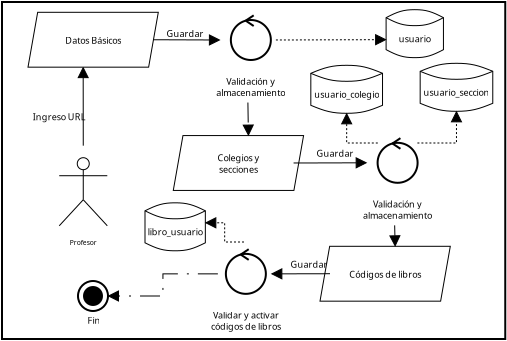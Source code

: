 <?xml version="1.0" encoding="UTF-8"?>
<dia:diagram xmlns:dia="http://www.lysator.liu.se/~alla/dia/">
  <dia:layer name="Fondo" visible="true" active="true">
    <dia:group>
      <dia:object type="Standard - Box" version="0" id="O0">
        <dia:attribute name="obj_pos">
          <dia:point val="0.475,0.312"/>
        </dia:attribute>
        <dia:attribute name="obj_bb">
          <dia:rectangle val="0.425,0.262;25.688,17.212"/>
        </dia:attribute>
        <dia:attribute name="elem_corner">
          <dia:point val="0.475,0.312"/>
        </dia:attribute>
        <dia:attribute name="elem_width">
          <dia:real val="25.163"/>
        </dia:attribute>
        <dia:attribute name="elem_height">
          <dia:real val="16.85"/>
        </dia:attribute>
        <dia:attribute name="show_background">
          <dia:boolean val="true"/>
        </dia:attribute>
      </dia:object>
      <dia:group>
        <dia:object type="UML - Actor" version="0" id="O1">
          <dia:attribute name="obj_pos">
            <dia:point val="4.538,10.011"/>
          </dia:attribute>
          <dia:attribute name="obj_bb">
            <dia:rectangle val="3.238,7.446;5.838,12.576"/>
          </dia:attribute>
          <dia:attribute name="meta">
            <dia:composite type="dict"/>
          </dia:attribute>
          <dia:attribute name="elem_corner">
            <dia:point val="3.288,7.496"/>
          </dia:attribute>
          <dia:attribute name="elem_width">
            <dia:real val="2.5"/>
          </dia:attribute>
          <dia:attribute name="elem_height">
            <dia:real val="5.03"/>
          </dia:attribute>
          <dia:attribute name="line_width">
            <dia:real val="0.05"/>
          </dia:attribute>
          <dia:attribute name="line_colour">
            <dia:color val="#000000"/>
          </dia:attribute>
          <dia:attribute name="fill_colour">
            <dia:color val="#ffffff"/>
          </dia:attribute>
          <dia:attribute name="text">
            <dia:composite type="text">
              <dia:attribute name="string">
                <dia:string>#Profesor#</dia:string>
              </dia:attribute>
              <dia:attribute name="font">
                <dia:font family="sans" style="0" name="Helvetica"/>
              </dia:attribute>
              <dia:attribute name="height">
                <dia:real val="0.423"/>
              </dia:attribute>
              <dia:attribute name="pos">
                <dia:point val="4.538,12.44"/>
              </dia:attribute>
              <dia:attribute name="color">
                <dia:color val="#000000"/>
              </dia:attribute>
              <dia:attribute name="alignment">
                <dia:enum val="1"/>
              </dia:attribute>
            </dia:composite>
          </dia:attribute>
        </dia:object>
        <dia:object type="UML - Classicon" version="0" id="O2">
          <dia:attribute name="obj_pos">
            <dia:point val="12.77,2.212"/>
          </dia:attribute>
          <dia:attribute name="obj_bb">
            <dia:rectangle val="11.013,0.812;14.528,5.34"/>
          </dia:attribute>
          <dia:attribute name="meta">
            <dia:composite type="dict"/>
          </dia:attribute>
          <dia:attribute name="elem_corner">
            <dia:point val="11.013,0.812"/>
          </dia:attribute>
          <dia:attribute name="elem_width">
            <dia:real val="3.515"/>
          </dia:attribute>
          <dia:attribute name="elem_height">
            <dia:real val="4.529"/>
          </dia:attribute>
          <dia:attribute name="line_colour">
            <dia:color val="#000000"/>
          </dia:attribute>
          <dia:attribute name="fill_colour">
            <dia:color val="#ffffff"/>
          </dia:attribute>
          <dia:attribute name="stereotype">
            <dia:enum val="0"/>
          </dia:attribute>
          <dia:attribute name="type">
            <dia:enum val="0"/>
          </dia:attribute>
          <dia:attribute name="is_object">
            <dia:boolean val="false"/>
          </dia:attribute>
          <dia:attribute name="text">
            <dia:composite type="text">
              <dia:attribute name="string">
                <dia:string>#Validación y
almacenamiento#</dia:string>
              </dia:attribute>
              <dia:attribute name="font">
                <dia:font family="sans" style="0" name="Helvetica"/>
              </dia:attribute>
              <dia:attribute name="height">
                <dia:real val="0.564"/>
              </dia:attribute>
              <dia:attribute name="pos">
                <dia:point val="12.77,4.414"/>
              </dia:attribute>
              <dia:attribute name="color">
                <dia:color val="#000000"/>
              </dia:attribute>
              <dia:attribute name="alignment">
                <dia:enum val="1"/>
              </dia:attribute>
            </dia:composite>
          </dia:attribute>
        </dia:object>
        <dia:object type="Flowchart - Parallelogram" version="0" id="O3">
          <dia:attribute name="obj_pos">
            <dia:point val="9.039,6.99"/>
          </dia:attribute>
          <dia:attribute name="obj_bb">
            <dia:rectangle val="9.014,6.965;15.579,9.758"/>
          </dia:attribute>
          <dia:attribute name="elem_corner">
            <dia:point val="9.039,6.99"/>
          </dia:attribute>
          <dia:attribute name="elem_width">
            <dia:real val="6.515"/>
          </dia:attribute>
          <dia:attribute name="elem_height">
            <dia:real val="2.743"/>
          </dia:attribute>
          <dia:attribute name="border_width">
            <dia:real val="0.05"/>
          </dia:attribute>
          <dia:attribute name="show_background">
            <dia:boolean val="true"/>
          </dia:attribute>
          <dia:attribute name="shear_angle">
            <dia:real val="80"/>
          </dia:attribute>
          <dia:attribute name="padding">
            <dia:real val="0.5"/>
          </dia:attribute>
          <dia:attribute name="text">
            <dia:composite type="text">
              <dia:attribute name="string">
                <dia:string>#Colegios y
secciones#</dia:string>
              </dia:attribute>
              <dia:attribute name="font">
                <dia:font family="sans" style="0" name="Helvetica"/>
              </dia:attribute>
              <dia:attribute name="height">
                <dia:real val="0.564"/>
              </dia:attribute>
              <dia:attribute name="pos">
                <dia:point val="12.296,8.25"/>
              </dia:attribute>
              <dia:attribute name="color">
                <dia:color val="#000000"/>
              </dia:attribute>
              <dia:attribute name="alignment">
                <dia:enum val="1"/>
              </dia:attribute>
            </dia:composite>
          </dia:attribute>
        </dia:object>
        <dia:object type="Standard - Text" version="1" id="O4">
          <dia:attribute name="obj_pos">
            <dia:point val="7.146,6.012"/>
          </dia:attribute>
          <dia:attribute name="obj_bb">
            <dia:rectangle val="7.146,5.372;7.146,6.144"/>
          </dia:attribute>
          <dia:attribute name="text">
            <dia:composite type="text">
              <dia:attribute name="string">
                <dia:string>##</dia:string>
              </dia:attribute>
              <dia:attribute name="font">
                <dia:font family="sans" style="0" name="Helvetica"/>
              </dia:attribute>
              <dia:attribute name="height">
                <dia:real val="0.8"/>
              </dia:attribute>
              <dia:attribute name="pos">
                <dia:point val="7.146,6.012"/>
              </dia:attribute>
              <dia:attribute name="color">
                <dia:color val="#000000"/>
              </dia:attribute>
              <dia:attribute name="alignment">
                <dia:enum val="0"/>
              </dia:attribute>
            </dia:composite>
          </dia:attribute>
          <dia:attribute name="valign">
            <dia:enum val="3"/>
          </dia:attribute>
        </dia:object>
        <dia:object type="Standard - Line" version="0" id="O5">
          <dia:attribute name="obj_pos">
            <dia:point val="4.538,7.496"/>
          </dia:attribute>
          <dia:attribute name="obj_bb">
            <dia:rectangle val="4.244,3.514;4.825,7.521"/>
          </dia:attribute>
          <dia:attribute name="conn_endpoints">
            <dia:point val="4.538,7.496"/>
            <dia:point val="4.534,3.57"/>
          </dia:attribute>
          <dia:attribute name="numcp">
            <dia:int val="1"/>
          </dia:attribute>
          <dia:attribute name="line_width">
            <dia:real val="0.05"/>
          </dia:attribute>
          <dia:attribute name="end_arrow">
            <dia:enum val="3"/>
          </dia:attribute>
          <dia:attribute name="end_arrow_length">
            <dia:real val="0.5"/>
          </dia:attribute>
          <dia:attribute name="end_arrow_width">
            <dia:real val="0.5"/>
          </dia:attribute>
          <dia:connections>
            <dia:connection handle="0" to="O1" connection="1"/>
            <dia:connection handle="1" to="O13" connection="13"/>
          </dia:connections>
        </dia:object>
        <dia:object type="Standard - Text" version="1" id="O6">
          <dia:attribute name="obj_pos">
            <dia:point val="2.013,6.228"/>
          </dia:attribute>
          <dia:attribute name="obj_bb">
            <dia:rectangle val="2.013,5.776;4.478,6.321"/>
          </dia:attribute>
          <dia:attribute name="text">
            <dia:composite type="text">
              <dia:attribute name="string">
                <dia:string>#Ingreso URL#</dia:string>
              </dia:attribute>
              <dia:attribute name="font">
                <dia:font family="sans" style="0" name="Helvetica"/>
              </dia:attribute>
              <dia:attribute name="height">
                <dia:real val="0.564"/>
              </dia:attribute>
              <dia:attribute name="pos">
                <dia:point val="2.013,6.228"/>
              </dia:attribute>
              <dia:attribute name="color">
                <dia:color val="#000000"/>
              </dia:attribute>
              <dia:attribute name="alignment">
                <dia:enum val="0"/>
              </dia:attribute>
            </dia:composite>
          </dia:attribute>
          <dia:attribute name="valign">
            <dia:enum val="3"/>
          </dia:attribute>
        </dia:object>
        <dia:object type="Standard - Text" version="1" id="O7">
          <dia:attribute name="obj_pos">
            <dia:point val="8.696,2.057"/>
          </dia:attribute>
          <dia:attribute name="obj_bb">
            <dia:rectangle val="8.696,1.605;10.301,2.15"/>
          </dia:attribute>
          <dia:attribute name="text">
            <dia:composite type="text">
              <dia:attribute name="string">
                <dia:string>#Guardar#</dia:string>
              </dia:attribute>
              <dia:attribute name="font">
                <dia:font family="sans" style="0" name="Helvetica"/>
              </dia:attribute>
              <dia:attribute name="height">
                <dia:real val="0.564"/>
              </dia:attribute>
              <dia:attribute name="pos">
                <dia:point val="8.696,2.057"/>
              </dia:attribute>
              <dia:attribute name="color">
                <dia:color val="#000000"/>
              </dia:attribute>
              <dia:attribute name="alignment">
                <dia:enum val="0"/>
              </dia:attribute>
            </dia:composite>
          </dia:attribute>
          <dia:attribute name="valign">
            <dia:enum val="3"/>
          </dia:attribute>
        </dia:object>
        <dia:object type="Flowchart - Magnetic Disk" version="1" id="O8">
          <dia:attribute name="obj_pos">
            <dia:point val="19.68,0.695"/>
          </dia:attribute>
          <dia:attribute name="obj_bb">
            <dia:rectangle val="19.655,0.67;22.571,3.12"/>
          </dia:attribute>
          <dia:attribute name="meta">
            <dia:composite type="dict"/>
          </dia:attribute>
          <dia:attribute name="elem_corner">
            <dia:point val="19.68,0.695"/>
          </dia:attribute>
          <dia:attribute name="elem_width">
            <dia:real val="2.867"/>
          </dia:attribute>
          <dia:attribute name="elem_height">
            <dia:real val="2.4"/>
          </dia:attribute>
          <dia:attribute name="line_width">
            <dia:real val="0.05"/>
          </dia:attribute>
          <dia:attribute name="line_colour">
            <dia:color val="#000000"/>
          </dia:attribute>
          <dia:attribute name="fill_colour">
            <dia:color val="#ffffff"/>
          </dia:attribute>
          <dia:attribute name="show_background">
            <dia:boolean val="true"/>
          </dia:attribute>
          <dia:attribute name="line_style">
            <dia:enum val="0"/>
            <dia:real val="1"/>
          </dia:attribute>
          <dia:attribute name="padding">
            <dia:real val="0.1"/>
          </dia:attribute>
          <dia:attribute name="text">
            <dia:composite type="text">
              <dia:attribute name="string">
                <dia:string>#usuario#</dia:string>
              </dia:attribute>
              <dia:attribute name="font">
                <dia:font family="sans" style="0" name="Helvetica"/>
              </dia:attribute>
              <dia:attribute name="height">
                <dia:real val="0.564"/>
              </dia:attribute>
              <dia:attribute name="pos">
                <dia:point val="21.113,2.271"/>
              </dia:attribute>
              <dia:attribute name="color">
                <dia:color val="#000000"/>
              </dia:attribute>
              <dia:attribute name="alignment">
                <dia:enum val="1"/>
              </dia:attribute>
            </dia:composite>
          </dia:attribute>
          <dia:attribute name="flip_horizontal">
            <dia:boolean val="false"/>
          </dia:attribute>
          <dia:attribute name="flip_vertical">
            <dia:boolean val="false"/>
          </dia:attribute>
          <dia:attribute name="subscale">
            <dia:real val="1"/>
          </dia:attribute>
        </dia:object>
        <dia:object type="Standard - Line" version="0" id="O9">
          <dia:attribute name="obj_pos">
            <dia:point val="7.791,2.198"/>
          </dia:attribute>
          <dia:attribute name="obj_bb">
            <dia:rectangle val="7.766,1.919;11.426,2.5"/>
          </dia:attribute>
          <dia:attribute name="conn_endpoints">
            <dia:point val="7.791,2.198"/>
            <dia:point val="11.37,2.212"/>
          </dia:attribute>
          <dia:attribute name="numcp">
            <dia:int val="1"/>
          </dia:attribute>
          <dia:attribute name="line_width">
            <dia:real val="0.05"/>
          </dia:attribute>
          <dia:attribute name="end_arrow">
            <dia:enum val="3"/>
          </dia:attribute>
          <dia:attribute name="end_arrow_length">
            <dia:real val="0.5"/>
          </dia:attribute>
          <dia:attribute name="end_arrow_width">
            <dia:real val="0.5"/>
          </dia:attribute>
          <dia:connections>
            <dia:connection handle="0" to="O13" connection="8"/>
            <dia:connection handle="1" to="O2" connection="3"/>
          </dia:connections>
        </dia:object>
        <dia:object type="UML - Classicon" version="0" id="O10">
          <dia:attribute name="obj_pos">
            <dia:point val="12.543,13.905"/>
          </dia:attribute>
          <dia:attribute name="obj_bb">
            <dia:rectangle val="10.746,12.505;14.339,17.034"/>
          </dia:attribute>
          <dia:attribute name="meta">
            <dia:composite type="dict"/>
          </dia:attribute>
          <dia:attribute name="elem_corner">
            <dia:point val="10.746,12.505"/>
          </dia:attribute>
          <dia:attribute name="elem_width">
            <dia:real val="3.592"/>
          </dia:attribute>
          <dia:attribute name="elem_height">
            <dia:real val="4.529"/>
          </dia:attribute>
          <dia:attribute name="line_colour">
            <dia:color val="#000000"/>
          </dia:attribute>
          <dia:attribute name="fill_colour">
            <dia:color val="#ffffff"/>
          </dia:attribute>
          <dia:attribute name="stereotype">
            <dia:enum val="0"/>
          </dia:attribute>
          <dia:attribute name="type">
            <dia:enum val="0"/>
          </dia:attribute>
          <dia:attribute name="is_object">
            <dia:boolean val="false"/>
          </dia:attribute>
          <dia:attribute name="text">
            <dia:composite type="text">
              <dia:attribute name="string">
                <dia:string>#Validar y activar
códigos de libros#</dia:string>
              </dia:attribute>
              <dia:attribute name="font">
                <dia:font family="sans" style="0" name="Helvetica"/>
              </dia:attribute>
              <dia:attribute name="height">
                <dia:real val="0.564"/>
              </dia:attribute>
              <dia:attribute name="pos">
                <dia:point val="12.543,16.107"/>
              </dia:attribute>
              <dia:attribute name="color">
                <dia:color val="#000000"/>
              </dia:attribute>
              <dia:attribute name="alignment">
                <dia:enum val="1"/>
              </dia:attribute>
            </dia:composite>
          </dia:attribute>
        </dia:object>
        <dia:object type="Standard - Line" version="0" id="O11">
          <dia:attribute name="obj_pos">
            <dia:point val="14.17,2.212"/>
          </dia:attribute>
          <dia:attribute name="obj_bb">
            <dia:rectangle val="14.145,1.906;19.735,2.487"/>
          </dia:attribute>
          <dia:attribute name="conn_endpoints">
            <dia:point val="14.17,2.212"/>
            <dia:point val="19.68,2.195"/>
          </dia:attribute>
          <dia:attribute name="numcp">
            <dia:int val="1"/>
          </dia:attribute>
          <dia:attribute name="line_width">
            <dia:real val="0.05"/>
          </dia:attribute>
          <dia:attribute name="line_style">
            <dia:enum val="4"/>
          </dia:attribute>
          <dia:attribute name="end_arrow">
            <dia:enum val="3"/>
          </dia:attribute>
          <dia:attribute name="end_arrow_length">
            <dia:real val="0.5"/>
          </dia:attribute>
          <dia:attribute name="end_arrow_width">
            <dia:real val="0.5"/>
          </dia:attribute>
          <dia:connections>
            <dia:connection handle="0" to="O2" connection="4"/>
            <dia:connection handle="1" to="O8" connection="6"/>
          </dia:connections>
        </dia:object>
        <dia:object type="Standard - Line" version="0" id="O12">
          <dia:attribute name="obj_pos">
            <dia:point val="15.054,8.362"/>
          </dia:attribute>
          <dia:attribute name="obj_bb">
            <dia:rectangle val="15.029,8.063;18.764,8.643"/>
          </dia:attribute>
          <dia:attribute name="conn_endpoints">
            <dia:point val="15.054,8.362"/>
            <dia:point val="18.708,8.352"/>
          </dia:attribute>
          <dia:attribute name="numcp">
            <dia:int val="1"/>
          </dia:attribute>
          <dia:attribute name="line_width">
            <dia:real val="0.05"/>
          </dia:attribute>
          <dia:attribute name="end_arrow">
            <dia:enum val="3"/>
          </dia:attribute>
          <dia:attribute name="end_arrow_length">
            <dia:real val="0.5"/>
          </dia:attribute>
          <dia:attribute name="end_arrow_width">
            <dia:real val="0.5"/>
          </dia:attribute>
          <dia:connections>
            <dia:connection handle="0" to="O3" connection="8"/>
            <dia:connection handle="1" to="O19" connection="3"/>
          </dia:connections>
        </dia:object>
        <dia:object type="Flowchart - Parallelogram" version="0" id="O13">
          <dia:attribute name="obj_pos">
            <dia:point val="1.775,0.827"/>
          </dia:attribute>
          <dia:attribute name="obj_bb">
            <dia:rectangle val="1.75,0.802;8.315,3.595"/>
          </dia:attribute>
          <dia:attribute name="elem_corner">
            <dia:point val="1.775,0.827"/>
          </dia:attribute>
          <dia:attribute name="elem_width">
            <dia:real val="6.515"/>
          </dia:attribute>
          <dia:attribute name="elem_height">
            <dia:real val="2.743"/>
          </dia:attribute>
          <dia:attribute name="border_width">
            <dia:real val="0.05"/>
          </dia:attribute>
          <dia:attribute name="show_background">
            <dia:boolean val="true"/>
          </dia:attribute>
          <dia:attribute name="shear_angle">
            <dia:real val="80"/>
          </dia:attribute>
          <dia:attribute name="padding">
            <dia:real val="0.5"/>
          </dia:attribute>
          <dia:attribute name="text">
            <dia:composite type="text">
              <dia:attribute name="string">
                <dia:string>#Datos Básicos#</dia:string>
              </dia:attribute>
              <dia:attribute name="font">
                <dia:font family="sans" style="0" name="Helvetica"/>
              </dia:attribute>
              <dia:attribute name="height">
                <dia:real val="0.564"/>
              </dia:attribute>
              <dia:attribute name="pos">
                <dia:point val="5.033,2.369"/>
              </dia:attribute>
              <dia:attribute name="color">
                <dia:color val="#000000"/>
              </dia:attribute>
              <dia:attribute name="alignment">
                <dia:enum val="1"/>
              </dia:attribute>
            </dia:composite>
          </dia:attribute>
        </dia:object>
        <dia:object type="Flowchart - Parallelogram" version="0" id="O14">
          <dia:attribute name="obj_pos">
            <dia:point val="16.375,12.527"/>
          </dia:attribute>
          <dia:attribute name="obj_bb">
            <dia:rectangle val="16.35,12.502;22.915,15.295"/>
          </dia:attribute>
          <dia:attribute name="elem_corner">
            <dia:point val="16.375,12.527"/>
          </dia:attribute>
          <dia:attribute name="elem_width">
            <dia:real val="6.515"/>
          </dia:attribute>
          <dia:attribute name="elem_height">
            <dia:real val="2.743"/>
          </dia:attribute>
          <dia:attribute name="border_width">
            <dia:real val="0.05"/>
          </dia:attribute>
          <dia:attribute name="show_background">
            <dia:boolean val="true"/>
          </dia:attribute>
          <dia:attribute name="shear_angle">
            <dia:real val="80"/>
          </dia:attribute>
          <dia:attribute name="padding">
            <dia:real val="0.5"/>
          </dia:attribute>
          <dia:attribute name="text">
            <dia:composite type="text">
              <dia:attribute name="string">
                <dia:string>#Códigos de libros#</dia:string>
              </dia:attribute>
              <dia:attribute name="font">
                <dia:font family="sans" style="0" name="Helvetica"/>
              </dia:attribute>
              <dia:attribute name="height">
                <dia:real val="0.564"/>
              </dia:attribute>
              <dia:attribute name="pos">
                <dia:point val="19.633,14.069"/>
              </dia:attribute>
              <dia:attribute name="color">
                <dia:color val="#000000"/>
              </dia:attribute>
              <dia:attribute name="alignment">
                <dia:enum val="1"/>
              </dia:attribute>
            </dia:composite>
          </dia:attribute>
        </dia:object>
        <dia:object type="Standard - Line" version="0" id="O15">
          <dia:attribute name="obj_pos">
            <dia:point val="16.875,13.898"/>
          </dia:attribute>
          <dia:attribute name="obj_bb">
            <dia:rectangle val="13.887,13.613;16.9,14.194"/>
          </dia:attribute>
          <dia:attribute name="conn_endpoints">
            <dia:point val="16.875,13.898"/>
            <dia:point val="13.943,13.905"/>
          </dia:attribute>
          <dia:attribute name="numcp">
            <dia:int val="1"/>
          </dia:attribute>
          <dia:attribute name="line_width">
            <dia:real val="0.05"/>
          </dia:attribute>
          <dia:attribute name="end_arrow">
            <dia:enum val="3"/>
          </dia:attribute>
          <dia:attribute name="end_arrow_length">
            <dia:real val="0.5"/>
          </dia:attribute>
          <dia:attribute name="end_arrow_width">
            <dia:real val="0.5"/>
          </dia:attribute>
          <dia:connections>
            <dia:connection handle="0" to="O14" connection="7"/>
            <dia:connection handle="1" to="O10" connection="4"/>
          </dia:connections>
        </dia:object>
        <dia:object type="Flowchart - Magnetic Disk" version="1" id="O16">
          <dia:attribute name="obj_pos">
            <dia:point val="7.7,10.352"/>
          </dia:attribute>
          <dia:attribute name="obj_bb">
            <dia:rectangle val="7.675,10.327;10.592,12.777"/>
          </dia:attribute>
          <dia:attribute name="meta">
            <dia:composite type="dict"/>
          </dia:attribute>
          <dia:attribute name="elem_corner">
            <dia:point val="7.7,10.352"/>
          </dia:attribute>
          <dia:attribute name="elem_width">
            <dia:real val="2.867"/>
          </dia:attribute>
          <dia:attribute name="elem_height">
            <dia:real val="2.4"/>
          </dia:attribute>
          <dia:attribute name="line_width">
            <dia:real val="0.05"/>
          </dia:attribute>
          <dia:attribute name="line_colour">
            <dia:color val="#000000"/>
          </dia:attribute>
          <dia:attribute name="fill_colour">
            <dia:color val="#ffffff"/>
          </dia:attribute>
          <dia:attribute name="show_background">
            <dia:boolean val="true"/>
          </dia:attribute>
          <dia:attribute name="line_style">
            <dia:enum val="0"/>
            <dia:real val="1"/>
          </dia:attribute>
          <dia:attribute name="padding">
            <dia:real val="0.1"/>
          </dia:attribute>
          <dia:attribute name="text">
            <dia:composite type="text">
              <dia:attribute name="string">
                <dia:string>#libro_usuario#</dia:string>
              </dia:attribute>
              <dia:attribute name="font">
                <dia:font family="sans" style="0" name="Helvetica"/>
              </dia:attribute>
              <dia:attribute name="height">
                <dia:real val="0.564"/>
              </dia:attribute>
              <dia:attribute name="pos">
                <dia:point val="9.134,11.928"/>
              </dia:attribute>
              <dia:attribute name="color">
                <dia:color val="#000000"/>
              </dia:attribute>
              <dia:attribute name="alignment">
                <dia:enum val="1"/>
              </dia:attribute>
            </dia:composite>
          </dia:attribute>
          <dia:attribute name="flip_horizontal">
            <dia:boolean val="false"/>
          </dia:attribute>
          <dia:attribute name="flip_vertical">
            <dia:boolean val="false"/>
          </dia:attribute>
          <dia:attribute name="subscale">
            <dia:real val="1"/>
          </dia:attribute>
        </dia:object>
        <dia:object type="Standard - Text" version="1" id="O17">
          <dia:attribute name="obj_pos">
            <dia:point val="14.9,13.604"/>
          </dia:attribute>
          <dia:attribute name="obj_bb">
            <dia:rectangle val="14.9,13.152;16.505,13.697"/>
          </dia:attribute>
          <dia:attribute name="text">
            <dia:composite type="text">
              <dia:attribute name="string">
                <dia:string>#Guardar#</dia:string>
              </dia:attribute>
              <dia:attribute name="font">
                <dia:font family="sans" style="0" name="Helvetica"/>
              </dia:attribute>
              <dia:attribute name="height">
                <dia:real val="0.564"/>
              </dia:attribute>
              <dia:attribute name="pos">
                <dia:point val="14.9,13.604"/>
              </dia:attribute>
              <dia:attribute name="color">
                <dia:color val="#000000"/>
              </dia:attribute>
              <dia:attribute name="alignment">
                <dia:enum val="0"/>
              </dia:attribute>
            </dia:composite>
          </dia:attribute>
          <dia:attribute name="valign">
            <dia:enum val="3"/>
          </dia:attribute>
        </dia:object>
        <dia:object type="Standard - Line" version="0" id="O18">
          <dia:attribute name="obj_pos">
            <dia:point val="12.77,5.34"/>
          </dia:attribute>
          <dia:attribute name="obj_bb">
            <dia:rectangle val="12.497,5.315;13.078,7.046"/>
          </dia:attribute>
          <dia:attribute name="conn_endpoints">
            <dia:point val="12.77,5.34"/>
            <dia:point val="12.796,6.99"/>
          </dia:attribute>
          <dia:attribute name="numcp">
            <dia:int val="1"/>
          </dia:attribute>
          <dia:attribute name="line_width">
            <dia:real val="0.05"/>
          </dia:attribute>
          <dia:attribute name="line_style">
            <dia:enum val="2"/>
          </dia:attribute>
          <dia:attribute name="end_arrow">
            <dia:enum val="3"/>
          </dia:attribute>
          <dia:attribute name="end_arrow_length">
            <dia:real val="0.5"/>
          </dia:attribute>
          <dia:attribute name="end_arrow_width">
            <dia:real val="0.5"/>
          </dia:attribute>
          <dia:connections>
            <dia:connection handle="0" to="O2" connection="6"/>
            <dia:connection handle="1" to="O3" connection="2"/>
          </dia:connections>
        </dia:object>
        <dia:object type="UML - Classicon" version="0" id="O19">
          <dia:attribute name="obj_pos">
            <dia:point val="20.108,8.352"/>
          </dia:attribute>
          <dia:attribute name="obj_bb">
            <dia:rectangle val="18.35,6.952;21.865,11.48"/>
          </dia:attribute>
          <dia:attribute name="meta">
            <dia:composite type="dict"/>
          </dia:attribute>
          <dia:attribute name="elem_corner">
            <dia:point val="18.35,6.952"/>
          </dia:attribute>
          <dia:attribute name="elem_width">
            <dia:real val="3.515"/>
          </dia:attribute>
          <dia:attribute name="elem_height">
            <dia:real val="4.529"/>
          </dia:attribute>
          <dia:attribute name="line_colour">
            <dia:color val="#000000"/>
          </dia:attribute>
          <dia:attribute name="fill_colour">
            <dia:color val="#ffffff"/>
          </dia:attribute>
          <dia:attribute name="stereotype">
            <dia:enum val="0"/>
          </dia:attribute>
          <dia:attribute name="type">
            <dia:enum val="0"/>
          </dia:attribute>
          <dia:attribute name="is_object">
            <dia:boolean val="false"/>
          </dia:attribute>
          <dia:attribute name="text">
            <dia:composite type="text">
              <dia:attribute name="string">
                <dia:string>#Validación y
almacenamiento#</dia:string>
              </dia:attribute>
              <dia:attribute name="font">
                <dia:font family="sans" style="0" name="Helvetica"/>
              </dia:attribute>
              <dia:attribute name="height">
                <dia:real val="0.564"/>
              </dia:attribute>
              <dia:attribute name="pos">
                <dia:point val="20.108,10.554"/>
              </dia:attribute>
              <dia:attribute name="color">
                <dia:color val="#000000"/>
              </dia:attribute>
              <dia:attribute name="alignment">
                <dia:enum val="1"/>
              </dia:attribute>
            </dia:composite>
          </dia:attribute>
        </dia:object>
        <dia:object type="Flowchart - Magnetic Disk" version="1" id="O20">
          <dia:attribute name="obj_pos">
            <dia:point val="16.036,3.477"/>
          </dia:attribute>
          <dia:attribute name="obj_bb">
            <dia:rectangle val="16.011,3.452;19.406,5.902"/>
          </dia:attribute>
          <dia:attribute name="meta">
            <dia:composite type="dict"/>
          </dia:attribute>
          <dia:attribute name="elem_corner">
            <dia:point val="16.036,3.477"/>
          </dia:attribute>
          <dia:attribute name="elem_width">
            <dia:real val="3.345"/>
          </dia:attribute>
          <dia:attribute name="elem_height">
            <dia:real val="2.4"/>
          </dia:attribute>
          <dia:attribute name="line_width">
            <dia:real val="0.05"/>
          </dia:attribute>
          <dia:attribute name="line_colour">
            <dia:color val="#000000"/>
          </dia:attribute>
          <dia:attribute name="fill_colour">
            <dia:color val="#ffffff"/>
          </dia:attribute>
          <dia:attribute name="show_background">
            <dia:boolean val="true"/>
          </dia:attribute>
          <dia:attribute name="line_style">
            <dia:enum val="0"/>
            <dia:real val="1"/>
          </dia:attribute>
          <dia:attribute name="padding">
            <dia:real val="0.1"/>
          </dia:attribute>
          <dia:attribute name="text">
            <dia:composite type="text">
              <dia:attribute name="string">
                <dia:string>#usuario_colegio#</dia:string>
              </dia:attribute>
              <dia:attribute name="font">
                <dia:font family="sans" style="0" name="Helvetica"/>
              </dia:attribute>
              <dia:attribute name="height">
                <dia:real val="0.564"/>
              </dia:attribute>
              <dia:attribute name="pos">
                <dia:point val="17.709,5.053"/>
              </dia:attribute>
              <dia:attribute name="color">
                <dia:color val="#000000"/>
              </dia:attribute>
              <dia:attribute name="alignment">
                <dia:enum val="1"/>
              </dia:attribute>
            </dia:composite>
          </dia:attribute>
          <dia:attribute name="flip_horizontal">
            <dia:boolean val="false"/>
          </dia:attribute>
          <dia:attribute name="flip_vertical">
            <dia:boolean val="false"/>
          </dia:attribute>
          <dia:attribute name="subscale">
            <dia:real val="1"/>
          </dia:attribute>
        </dia:object>
        <dia:object type="Flowchart - Magnetic Disk" version="1" id="O21">
          <dia:attribute name="obj_pos">
            <dia:point val="21.492,3.377"/>
          </dia:attribute>
          <dia:attribute name="obj_bb">
            <dia:rectangle val="21.467,3.352;24.929,5.802"/>
          </dia:attribute>
          <dia:attribute name="meta">
            <dia:composite type="dict"/>
          </dia:attribute>
          <dia:attribute name="elem_corner">
            <dia:point val="21.492,3.377"/>
          </dia:attribute>
          <dia:attribute name="elem_width">
            <dia:real val="3.413"/>
          </dia:attribute>
          <dia:attribute name="elem_height">
            <dia:real val="2.4"/>
          </dia:attribute>
          <dia:attribute name="line_width">
            <dia:real val="0.05"/>
          </dia:attribute>
          <dia:attribute name="line_colour">
            <dia:color val="#000000"/>
          </dia:attribute>
          <dia:attribute name="fill_colour">
            <dia:color val="#ffffff"/>
          </dia:attribute>
          <dia:attribute name="show_background">
            <dia:boolean val="true"/>
          </dia:attribute>
          <dia:attribute name="line_style">
            <dia:enum val="0"/>
            <dia:real val="1"/>
          </dia:attribute>
          <dia:attribute name="padding">
            <dia:real val="0.1"/>
          </dia:attribute>
          <dia:attribute name="text">
            <dia:composite type="text">
              <dia:attribute name="string">
                <dia:string>#usuario_seccion#</dia:string>
              </dia:attribute>
              <dia:attribute name="font">
                <dia:font family="sans" style="0" name="Helvetica"/>
              </dia:attribute>
              <dia:attribute name="height">
                <dia:real val="0.564"/>
              </dia:attribute>
              <dia:attribute name="pos">
                <dia:point val="23.198,4.953"/>
              </dia:attribute>
              <dia:attribute name="color">
                <dia:color val="#000000"/>
              </dia:attribute>
              <dia:attribute name="alignment">
                <dia:enum val="1"/>
              </dia:attribute>
            </dia:composite>
          </dia:attribute>
          <dia:attribute name="flip_horizontal">
            <dia:boolean val="false"/>
          </dia:attribute>
          <dia:attribute name="flip_vertical">
            <dia:boolean val="false"/>
          </dia:attribute>
          <dia:attribute name="subscale">
            <dia:real val="1"/>
          </dia:attribute>
        </dia:object>
        <dia:object type="Standard - ZigZagLine" version="1" id="O22">
          <dia:attribute name="obj_pos">
            <dia:point val="19.118,7.362"/>
          </dia:attribute>
          <dia:attribute name="obj_bb">
            <dia:rectangle val="17.418,5.821;19.143,7.387"/>
          </dia:attribute>
          <dia:attribute name="orth_points">
            <dia:point val="19.118,7.362"/>
            <dia:point val="17.709,7.362"/>
            <dia:point val="17.709,5.877"/>
          </dia:attribute>
          <dia:attribute name="orth_orient">
            <dia:enum val="0"/>
            <dia:enum val="1"/>
          </dia:attribute>
          <dia:attribute name="autorouting">
            <dia:boolean val="true"/>
          </dia:attribute>
          <dia:attribute name="line_width">
            <dia:real val="0.05"/>
          </dia:attribute>
          <dia:attribute name="line_style">
            <dia:enum val="4"/>
          </dia:attribute>
          <dia:attribute name="end_arrow">
            <dia:enum val="3"/>
          </dia:attribute>
          <dia:attribute name="end_arrow_length">
            <dia:real val="0.5"/>
          </dia:attribute>
          <dia:attribute name="end_arrow_width">
            <dia:real val="0.5"/>
          </dia:attribute>
          <dia:connections>
            <dia:connection handle="0" to="O19" connection="0"/>
            <dia:connection handle="1" to="O20" connection="14"/>
          </dia:connections>
        </dia:object>
        <dia:object type="Standard - ZigZagLine" version="1" id="O23">
          <dia:attribute name="obj_pos">
            <dia:point val="21.098,7.362"/>
          </dia:attribute>
          <dia:attribute name="obj_bb">
            <dia:rectangle val="21.073,5.721;23.488,7.387"/>
          </dia:attribute>
          <dia:attribute name="orth_points">
            <dia:point val="21.098,7.362"/>
            <dia:point val="23.198,7.362"/>
            <dia:point val="23.198,5.777"/>
          </dia:attribute>
          <dia:attribute name="orth_orient">
            <dia:enum val="0"/>
            <dia:enum val="1"/>
          </dia:attribute>
          <dia:attribute name="autorouting">
            <dia:boolean val="true"/>
          </dia:attribute>
          <dia:attribute name="line_width">
            <dia:real val="0.05"/>
          </dia:attribute>
          <dia:attribute name="line_style">
            <dia:enum val="4"/>
          </dia:attribute>
          <dia:attribute name="end_arrow">
            <dia:enum val="3"/>
          </dia:attribute>
          <dia:attribute name="end_arrow_length">
            <dia:real val="0.5"/>
          </dia:attribute>
          <dia:attribute name="end_arrow_width">
            <dia:real val="0.5"/>
          </dia:attribute>
          <dia:connections>
            <dia:connection handle="0" to="O19" connection="2"/>
            <dia:connection handle="1" to="O21" connection="14"/>
          </dia:connections>
        </dia:object>
        <dia:object type="Standard - Text" version="1" id="O24">
          <dia:attribute name="obj_pos">
            <dia:point val="16.2,8.054"/>
          </dia:attribute>
          <dia:attribute name="obj_bb">
            <dia:rectangle val="16.2,7.602;17.805,8.147"/>
          </dia:attribute>
          <dia:attribute name="text">
            <dia:composite type="text">
              <dia:attribute name="string">
                <dia:string>#Guardar#</dia:string>
              </dia:attribute>
              <dia:attribute name="font">
                <dia:font family="sans" style="0" name="Helvetica"/>
              </dia:attribute>
              <dia:attribute name="height">
                <dia:real val="0.564"/>
              </dia:attribute>
              <dia:attribute name="pos">
                <dia:point val="16.2,8.054"/>
              </dia:attribute>
              <dia:attribute name="color">
                <dia:color val="#000000"/>
              </dia:attribute>
              <dia:attribute name="alignment">
                <dia:enum val="0"/>
              </dia:attribute>
            </dia:composite>
          </dia:attribute>
          <dia:attribute name="valign">
            <dia:enum val="3"/>
          </dia:attribute>
        </dia:object>
        <dia:object type="Standard - Line" version="0" id="O25">
          <dia:attribute name="obj_pos">
            <dia:point val="20.108,11.48"/>
          </dia:attribute>
          <dia:attribute name="obj_bb">
            <dia:rectangle val="19.83,11.455;20.41,12.582"/>
          </dia:attribute>
          <dia:attribute name="conn_endpoints">
            <dia:point val="20.108,11.48"/>
            <dia:point val="20.132,12.527"/>
          </dia:attribute>
          <dia:attribute name="numcp">
            <dia:int val="1"/>
          </dia:attribute>
          <dia:attribute name="line_width">
            <dia:real val="0.05"/>
          </dia:attribute>
          <dia:attribute name="line_style">
            <dia:enum val="2"/>
          </dia:attribute>
          <dia:attribute name="end_arrow">
            <dia:enum val="3"/>
          </dia:attribute>
          <dia:attribute name="end_arrow_length">
            <dia:real val="0.5"/>
          </dia:attribute>
          <dia:attribute name="end_arrow_width">
            <dia:real val="0.5"/>
          </dia:attribute>
          <dia:connections>
            <dia:connection handle="0" to="O19" connection="6"/>
            <dia:connection handle="1" to="O14" connection="2"/>
          </dia:connections>
        </dia:object>
        <dia:object type="Standard - ZigZagLine" version="1" id="O26">
          <dia:attribute name="obj_pos">
            <dia:point val="12.575,12.312"/>
          </dia:attribute>
          <dia:attribute name="obj_bb">
            <dia:rectangle val="10.511,11.061;12.6,12.337"/>
          </dia:attribute>
          <dia:attribute name="orth_points">
            <dia:point val="12.575,12.312"/>
            <dia:point val="11.571,12.312"/>
            <dia:point val="11.571,11.352"/>
            <dia:point val="10.567,11.352"/>
          </dia:attribute>
          <dia:attribute name="orth_orient">
            <dia:enum val="0"/>
            <dia:enum val="1"/>
            <dia:enum val="0"/>
          </dia:attribute>
          <dia:attribute name="autorouting">
            <dia:boolean val="true"/>
          </dia:attribute>
          <dia:attribute name="line_width">
            <dia:real val="0.05"/>
          </dia:attribute>
          <dia:attribute name="line_style">
            <dia:enum val="4"/>
          </dia:attribute>
          <dia:attribute name="end_arrow">
            <dia:enum val="3"/>
          </dia:attribute>
          <dia:attribute name="end_arrow_length">
            <dia:real val="0.5"/>
          </dia:attribute>
          <dia:attribute name="end_arrow_width">
            <dia:real val="0.5"/>
          </dia:attribute>
          <dia:connections>
            <dia:connection handle="1" to="O16" connection="10"/>
          </dia:connections>
        </dia:object>
        <dia:object type="UML - State Term" version="0" id="O27">
          <dia:attribute name="obj_pos">
            <dia:point val="4.275,14.262"/>
          </dia:attribute>
          <dia:attribute name="obj_bb">
            <dia:rectangle val="4.225,14.212;5.825,15.812"/>
          </dia:attribute>
          <dia:attribute name="meta">
            <dia:composite type="dict"/>
          </dia:attribute>
          <dia:attribute name="elem_corner">
            <dia:point val="4.275,14.262"/>
          </dia:attribute>
          <dia:attribute name="elem_width">
            <dia:real val="1.5"/>
          </dia:attribute>
          <dia:attribute name="elem_height">
            <dia:real val="1.5"/>
          </dia:attribute>
          <dia:attribute name="line_colour">
            <dia:color val="#000000"/>
          </dia:attribute>
          <dia:attribute name="fill_colour">
            <dia:color val="#ffffff"/>
          </dia:attribute>
          <dia:attribute name="is_final">
            <dia:boolean val="true"/>
          </dia:attribute>
        </dia:object>
        <dia:object type="Standard - Text" version="1" id="O28">
          <dia:attribute name="obj_pos">
            <dia:point val="4.75,16.404"/>
          </dia:attribute>
          <dia:attribute name="obj_bb">
            <dia:rectangle val="4.75,15.952;5.34,16.497"/>
          </dia:attribute>
          <dia:attribute name="text">
            <dia:composite type="text">
              <dia:attribute name="string">
                <dia:string>#Fin#</dia:string>
              </dia:attribute>
              <dia:attribute name="font">
                <dia:font family="sans" style="0" name="Helvetica"/>
              </dia:attribute>
              <dia:attribute name="height">
                <dia:real val="0.564"/>
              </dia:attribute>
              <dia:attribute name="pos">
                <dia:point val="4.75,16.404"/>
              </dia:attribute>
              <dia:attribute name="color">
                <dia:color val="#000000"/>
              </dia:attribute>
              <dia:attribute name="alignment">
                <dia:enum val="0"/>
              </dia:attribute>
            </dia:composite>
          </dia:attribute>
          <dia:attribute name="valign">
            <dia:enum val="3"/>
          </dia:attribute>
        </dia:object>
        <dia:object type="Standard - ZigZagLine" version="1" id="O29">
          <dia:attribute name="obj_pos">
            <dia:point val="11.143,13.905"/>
          </dia:attribute>
          <dia:attribute name="obj_bb">
            <dia:rectangle val="5.72,13.88;11.168,15.302"/>
          </dia:attribute>
          <dia:attribute name="orth_points">
            <dia:point val="11.143,13.905"/>
            <dia:point val="8.459,13.905"/>
            <dia:point val="8.459,15.012"/>
            <dia:point val="5.775,15.012"/>
          </dia:attribute>
          <dia:attribute name="orth_orient">
            <dia:enum val="0"/>
            <dia:enum val="1"/>
            <dia:enum val="0"/>
          </dia:attribute>
          <dia:attribute name="autorouting">
            <dia:boolean val="true"/>
          </dia:attribute>
          <dia:attribute name="line_width">
            <dia:real val="0.05"/>
          </dia:attribute>
          <dia:attribute name="line_style">
            <dia:enum val="2"/>
          </dia:attribute>
          <dia:attribute name="end_arrow">
            <dia:enum val="3"/>
          </dia:attribute>
          <dia:attribute name="end_arrow_length">
            <dia:real val="0.5"/>
          </dia:attribute>
          <dia:attribute name="end_arrow_width">
            <dia:real val="0.5"/>
          </dia:attribute>
          <dia:connections>
            <dia:connection handle="0" to="O10" connection="3"/>
            <dia:connection handle="1" to="O27" connection="4"/>
          </dia:connections>
        </dia:object>
      </dia:group>
    </dia:group>
  </dia:layer>
</dia:diagram>
